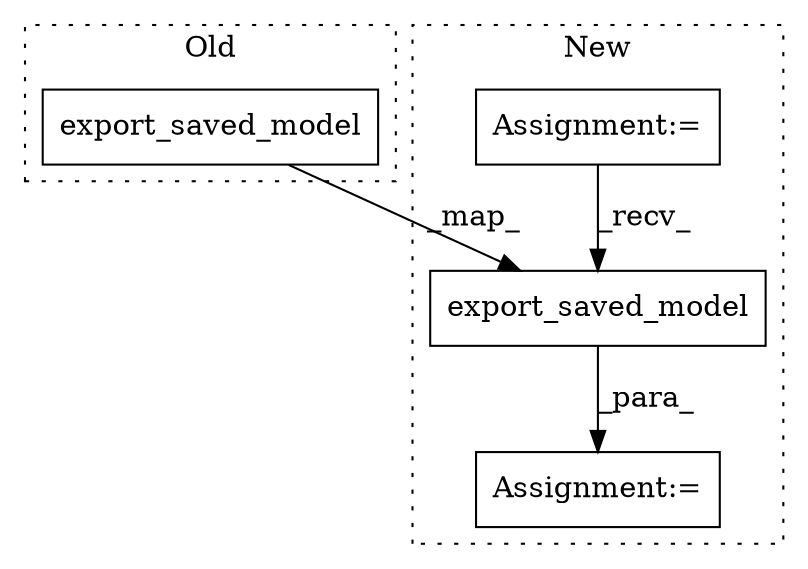 digraph G {
subgraph cluster0 {
1 [label="export_saved_model" a="32" s="3033,3220" l="19,1" shape="box"];
label = "Old";
style="dotted";
}
subgraph cluster1 {
2 [label="export_saved_model" a="32" s="3729,3804" l="19,1" shape="box"];
3 [label="Assignment:=" a="7" s="1752" l="8" shape="box"];
4 [label="Assignment:=" a="7" s="3718" l="1" shape="box"];
label = "New";
style="dotted";
}
1 -> 2 [label="_map_"];
2 -> 4 [label="_para_"];
3 -> 2 [label="_recv_"];
}